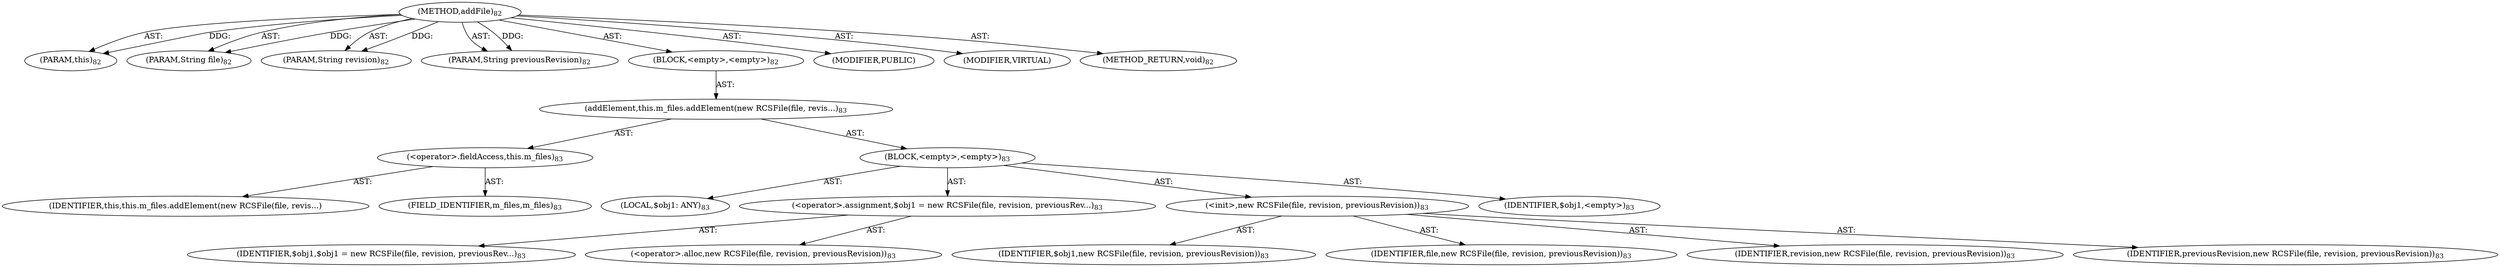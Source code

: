 digraph "addFile" {  
"111669149698" [label = <(METHOD,addFile)<SUB>82</SUB>> ]
"115964117000" [label = <(PARAM,this)<SUB>82</SUB>> ]
"115964117001" [label = <(PARAM,String file)<SUB>82</SUB>> ]
"115964117002" [label = <(PARAM,String revision)<SUB>82</SUB>> ]
"115964117003" [label = <(PARAM,String previousRevision)<SUB>82</SUB>> ]
"25769803779" [label = <(BLOCK,&lt;empty&gt;,&lt;empty&gt;)<SUB>82</SUB>> ]
"30064771088" [label = <(addElement,this.m_files.addElement(new RCSFile(file, revis...)<SUB>83</SUB>> ]
"30064771089" [label = <(&lt;operator&gt;.fieldAccess,this.m_files)<SUB>83</SUB>> ]
"68719476754" [label = <(IDENTIFIER,this,this.m_files.addElement(new RCSFile(file, revis...)> ]
"55834574854" [label = <(FIELD_IDENTIFIER,m_files,m_files)<SUB>83</SUB>> ]
"25769803780" [label = <(BLOCK,&lt;empty&gt;,&lt;empty&gt;)<SUB>83</SUB>> ]
"94489280513" [label = <(LOCAL,$obj1: ANY)<SUB>83</SUB>> ]
"30064771090" [label = <(&lt;operator&gt;.assignment,$obj1 = new RCSFile(file, revision, previousRev...)<SUB>83</SUB>> ]
"68719476755" [label = <(IDENTIFIER,$obj1,$obj1 = new RCSFile(file, revision, previousRev...)<SUB>83</SUB>> ]
"30064771091" [label = <(&lt;operator&gt;.alloc,new RCSFile(file, revision, previousRevision))<SUB>83</SUB>> ]
"30064771092" [label = <(&lt;init&gt;,new RCSFile(file, revision, previousRevision))<SUB>83</SUB>> ]
"68719476756" [label = <(IDENTIFIER,$obj1,new RCSFile(file, revision, previousRevision))<SUB>83</SUB>> ]
"68719476757" [label = <(IDENTIFIER,file,new RCSFile(file, revision, previousRevision))<SUB>83</SUB>> ]
"68719476758" [label = <(IDENTIFIER,revision,new RCSFile(file, revision, previousRevision))<SUB>83</SUB>> ]
"68719476759" [label = <(IDENTIFIER,previousRevision,new RCSFile(file, revision, previousRevision))<SUB>83</SUB>> ]
"68719476760" [label = <(IDENTIFIER,$obj1,&lt;empty&gt;)<SUB>83</SUB>> ]
"133143986184" [label = <(MODIFIER,PUBLIC)> ]
"133143986185" [label = <(MODIFIER,VIRTUAL)> ]
"128849018882" [label = <(METHOD_RETURN,void)<SUB>82</SUB>> ]
  "111669149698" -> "115964117000"  [ label = "AST: "] 
  "111669149698" -> "115964117001"  [ label = "AST: "] 
  "111669149698" -> "115964117002"  [ label = "AST: "] 
  "111669149698" -> "115964117003"  [ label = "AST: "] 
  "111669149698" -> "25769803779"  [ label = "AST: "] 
  "111669149698" -> "133143986184"  [ label = "AST: "] 
  "111669149698" -> "133143986185"  [ label = "AST: "] 
  "111669149698" -> "128849018882"  [ label = "AST: "] 
  "25769803779" -> "30064771088"  [ label = "AST: "] 
  "30064771088" -> "30064771089"  [ label = "AST: "] 
  "30064771088" -> "25769803780"  [ label = "AST: "] 
  "30064771089" -> "68719476754"  [ label = "AST: "] 
  "30064771089" -> "55834574854"  [ label = "AST: "] 
  "25769803780" -> "94489280513"  [ label = "AST: "] 
  "25769803780" -> "30064771090"  [ label = "AST: "] 
  "25769803780" -> "30064771092"  [ label = "AST: "] 
  "25769803780" -> "68719476760"  [ label = "AST: "] 
  "30064771090" -> "68719476755"  [ label = "AST: "] 
  "30064771090" -> "30064771091"  [ label = "AST: "] 
  "30064771092" -> "68719476756"  [ label = "AST: "] 
  "30064771092" -> "68719476757"  [ label = "AST: "] 
  "30064771092" -> "68719476758"  [ label = "AST: "] 
  "30064771092" -> "68719476759"  [ label = "AST: "] 
  "111669149698" -> "115964117000"  [ label = "DDG: "] 
  "111669149698" -> "115964117001"  [ label = "DDG: "] 
  "111669149698" -> "115964117002"  [ label = "DDG: "] 
  "111669149698" -> "115964117003"  [ label = "DDG: "] 
}
